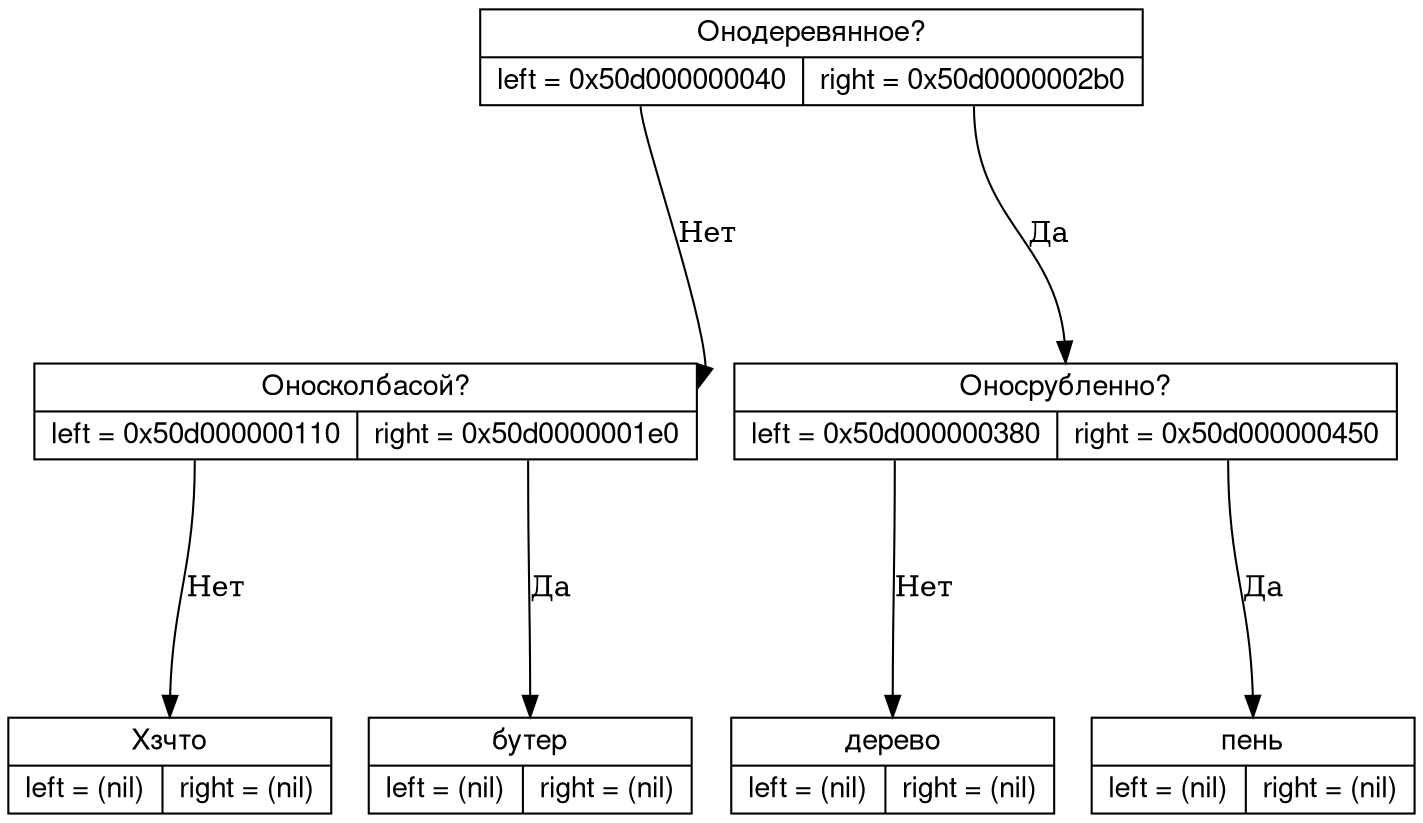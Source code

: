 digraph
{
	fontname = "Helvetica,Arial,sans-serif";
	node [fontname = "Helvetica,Arial,sans-serif"];
	graph [rankdir = "TB"];
	ranksep = 1.5;

	"node0x7d7dd4e09030"
	[
		label = "{ <f0> Оно деревянное? |{ <f1> left = 0x50d000000040 | <f2> right = 0x50d0000002b0 } }"
		shape = "record"
	];

	"node0x50d000000040"
	[
		label = "{ <f0> Оно с колбасой? |{ <f1> left = 0x50d000000110 | <f2> right = 0x50d0000001e0 } }"
		shape = "record"
	];

	"node0x50d000000110"
	[
		label = "{ <f0> Хз что |{ <f1> left = (nil) | <f2> right = (nil) } }"
		shape = "record"
	];

	"node0x50d0000001e0"
	[
		label = "{ <f0> бутер |{ <f1> left = (nil) | <f2> right = (nil) } }"
		shape = "record"
	];

	"node0x50d0000002b0"
	[
		label = "{ <f0> Оно срубленно? |{ <f1> left = 0x50d000000380 | <f2> right = 0x50d000000450 } }"
		shape = "record"
	];

	"node0x50d000000380"
	[
		label = "{ <f0> дерево |{ <f1> left = (nil) | <f2> right = (nil) } }"
		shape = "record"
	];

	"node0x50d000000450"
	[
		label = "{ <f0> пень |{ <f1> left = (nil) | <f2> right = (nil) } }"
		shape = "record"
	];

	"node0x7d7dd4e09030":f1 -> "node0x50d000000040":f0 [color = "black" label = "Нет"];

	"node0x50d000000040":f1 -> "node0x50d000000110":f0 [color = "black" label = "Нет"];

	"node0x50d000000040":f2 -> "node0x50d0000001e0":f0 [color = "black" label = "Да"];

	"node0x7d7dd4e09030":f2 -> "node0x50d0000002b0":f0 [color = "black" label = "Да"];

	"node0x50d0000002b0":f1 -> "node0x50d000000380":f0 [color = "black" label = "Нет"];

	"node0x50d0000002b0":f2 -> "node0x50d000000450":f0 [color = "black" label = "Да"];

}
